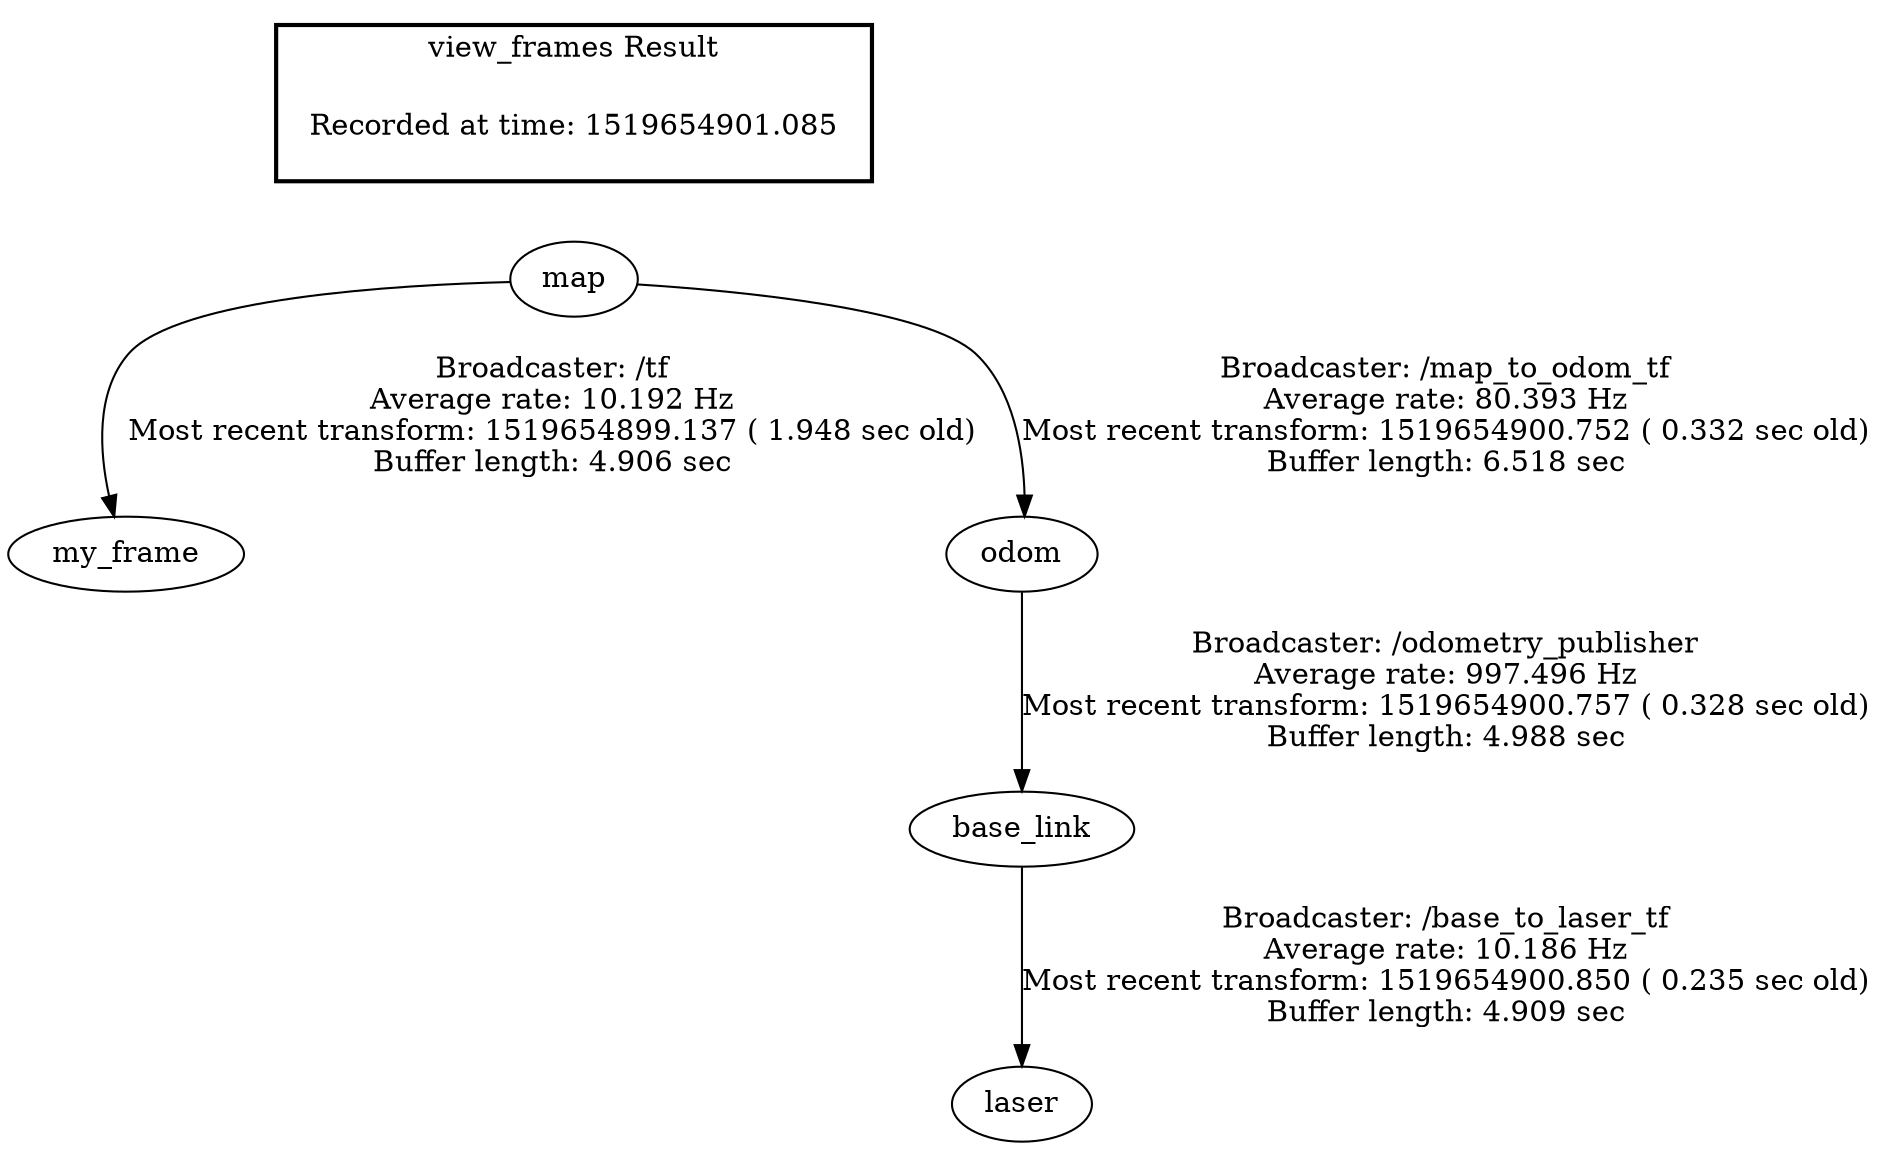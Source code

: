 digraph G {
"map" -> "my_frame"[label="Broadcaster: /tf\nAverage rate: 10.192 Hz\nMost recent transform: 1519654899.137 ( 1.948 sec old)\nBuffer length: 4.906 sec\n"];
"map" -> "odom"[label="Broadcaster: /map_to_odom_tf\nAverage rate: 80.393 Hz\nMost recent transform: 1519654900.752 ( 0.332 sec old)\nBuffer length: 6.518 sec\n"];
"odom" -> "base_link"[label="Broadcaster: /odometry_publisher\nAverage rate: 997.496 Hz\nMost recent transform: 1519654900.757 ( 0.328 sec old)\nBuffer length: 4.988 sec\n"];
"base_link" -> "laser"[label="Broadcaster: /base_to_laser_tf\nAverage rate: 10.186 Hz\nMost recent transform: 1519654900.850 ( 0.235 sec old)\nBuffer length: 4.909 sec\n"];
edge [style=invis];
 subgraph cluster_legend { style=bold; color=black; label ="view_frames Result";
"Recorded at time: 1519654901.085"[ shape=plaintext ] ;
 }->"map";
}